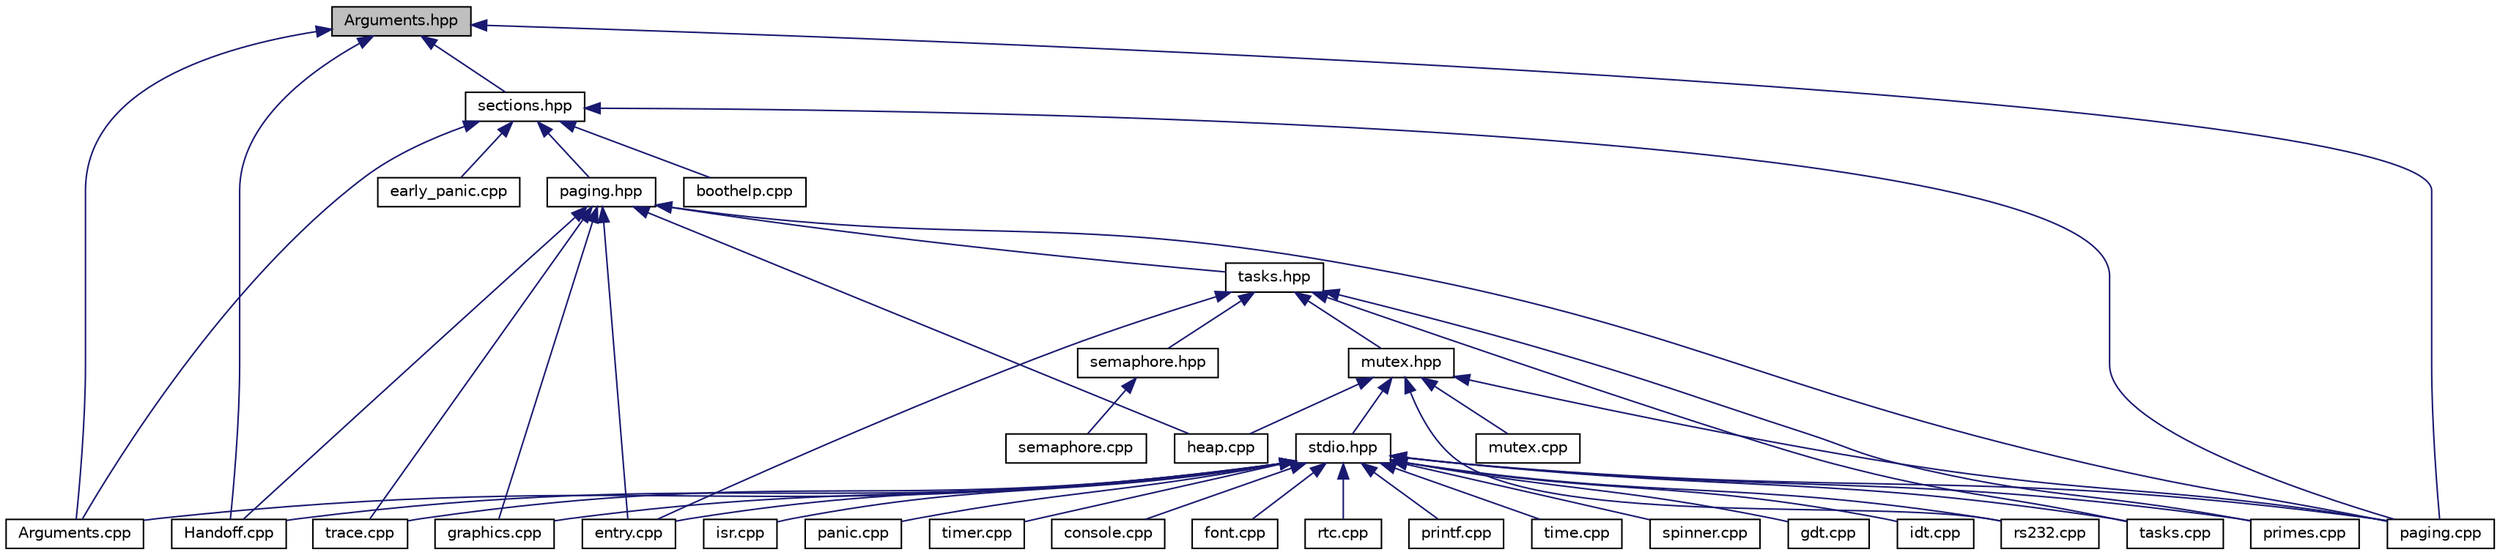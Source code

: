 digraph "Arguments.hpp"
{
 // LATEX_PDF_SIZE
  edge [fontname="Helvetica",fontsize="10",labelfontname="Helvetica",labelfontsize="10"];
  node [fontname="Helvetica",fontsize="10",shape=record];
  Node1 [label="Arguments.hpp",height=0.2,width=0.4,color="black", fillcolor="grey75", style="filled", fontcolor="black",tooltip=" "];
  Node1 -> Node2 [dir="back",color="midnightblue",fontsize="10",style="solid",fontname="Helvetica"];
  Node2 [label="Arguments.cpp",height=0.2,width=0.4,color="black", fillcolor="white", style="filled",URL="$d4/d85/_arguments_8cpp.html",tooltip=" "];
  Node1 -> Node3 [dir="back",color="midnightblue",fontsize="10",style="solid",fontname="Helvetica"];
  Node3 [label="Handoff.cpp",height=0.2,width=0.4,color="black", fillcolor="white", style="filled",URL="$d4/d88/_handoff_8cpp.html",tooltip=" "];
  Node1 -> Node4 [dir="back",color="midnightblue",fontsize="10",style="solid",fontname="Helvetica"];
  Node4 [label="paging.cpp",height=0.2,width=0.4,color="black", fillcolor="white", style="filled",URL="$d1/d5e/paging_8cpp.html",tooltip=" "];
  Node1 -> Node5 [dir="back",color="midnightblue",fontsize="10",style="solid",fontname="Helvetica"];
  Node5 [label="sections.hpp",height=0.2,width=0.4,color="black", fillcolor="white", style="filled",URL="$d0/d29/sections_8hpp.html",tooltip="Kernel ELF section definitions."];
  Node5 -> Node6 [dir="back",color="midnightblue",fontsize="10",style="solid",fontname="Helvetica"];
  Node6 [label="boothelp.cpp",height=0.2,width=0.4,color="black", fillcolor="white", style="filled",URL="$d5/d6c/boothelp_8cpp.html",tooltip=" "];
  Node5 -> Node7 [dir="back",color="midnightblue",fontsize="10",style="solid",fontname="Helvetica"];
  Node7 [label="early_panic.cpp",height=0.2,width=0.4,color="black", fillcolor="white", style="filled",URL="$d4/d52/early__panic_8cpp.html",tooltip=" "];
  Node5 -> Node2 [dir="back",color="midnightblue",fontsize="10",style="solid",fontname="Helvetica"];
  Node5 -> Node4 [dir="back",color="midnightblue",fontsize="10",style="solid",fontname="Helvetica"];
  Node5 -> Node8 [dir="back",color="midnightblue",fontsize="10",style="solid",fontname="Helvetica"];
  Node8 [label="paging.hpp",height=0.2,width=0.4,color="black", fillcolor="white", style="filled",URL="$d1/d75/paging_8hpp.html",tooltip=" "];
  Node8 -> Node3 [dir="back",color="midnightblue",fontsize="10",style="solid",fontname="Helvetica"];
  Node8 -> Node9 [dir="back",color="midnightblue",fontsize="10",style="solid",fontname="Helvetica"];
  Node9 [label="graphics.cpp",height=0.2,width=0.4,color="black", fillcolor="white", style="filled",URL="$d6/d99/graphics_8cpp.html",tooltip="Graphics management and control."];
  Node8 -> Node10 [dir="back",color="midnightblue",fontsize="10",style="solid",fontname="Helvetica"];
  Node10 [label="entry.cpp",height=0.2,width=0.4,color="black", fillcolor="white", style="filled",URL="$d2/dd2/entry_8cpp.html",tooltip="The entry point into the Xyris kernel."];
  Node8 -> Node11 [dir="back",color="midnightblue",fontsize="10",style="solid",fontname="Helvetica"];
  Node11 [label="heap.cpp",height=0.2,width=0.4,color="black", fillcolor="white", style="filled",URL="$de/d90/heap_8cpp.html",tooltip="Liballoc heap implementation."];
  Node8 -> Node4 [dir="back",color="midnightblue",fontsize="10",style="solid",fontname="Helvetica"];
  Node8 -> Node12 [dir="back",color="midnightblue",fontsize="10",style="solid",fontname="Helvetica"];
  Node12 [label="tasks.hpp",height=0.2,width=0.4,color="black", fillcolor="white", style="filled",URL="$d2/dbd/tasks_8hpp.html",tooltip=" "];
  Node12 -> Node13 [dir="back",color="midnightblue",fontsize="10",style="solid",fontname="Helvetica"];
  Node13 [label="primes.cpp",height=0.2,width=0.4,color="black", fillcolor="white", style="filled",URL="$d0/dde/primes_8cpp.html",tooltip="Prime computation tasks."];
  Node12 -> Node10 [dir="back",color="midnightblue",fontsize="10",style="solid",fontname="Helvetica"];
  Node12 -> Node14 [dir="back",color="midnightblue",fontsize="10",style="solid",fontname="Helvetica"];
  Node14 [label="mutex.hpp",height=0.2,width=0.4,color="black", fillcolor="white", style="filled",URL="$d8/da6/mutex_8hpp.html",tooltip=" "];
  Node14 -> Node15 [dir="back",color="midnightblue",fontsize="10",style="solid",fontname="Helvetica"];
  Node15 [label="rs232.cpp",height=0.2,width=0.4,color="black", fillcolor="white", style="filled",URL="$d4/dc7/rs232_8cpp.html",tooltip=" "];
  Node14 -> Node16 [dir="back",color="midnightblue",fontsize="10",style="solid",fontname="Helvetica"];
  Node16 [label="mutex.cpp",height=0.2,width=0.4,color="black", fillcolor="white", style="filled",URL="$d0/dbb/mutex_8cpp.html",tooltip=" "];
  Node14 -> Node17 [dir="back",color="midnightblue",fontsize="10",style="solid",fontname="Helvetica"];
  Node17 [label="stdio.hpp",height=0.2,width=0.4,color="black", fillcolor="white", style="filled",URL="$d2/daf/stdio_8hpp.html",tooltip=" "];
  Node17 -> Node13 [dir="back",color="midnightblue",fontsize="10",style="solid",fontname="Helvetica"];
  Node17 -> Node18 [dir="back",color="midnightblue",fontsize="10",style="solid",fontname="Helvetica"];
  Node18 [label="spinner.cpp",height=0.2,width=0.4,color="black", fillcolor="white", style="filled",URL="$df/d57/spinner_8cpp.html",tooltip="Kernel spinner task."];
  Node17 -> Node19 [dir="back",color="midnightblue",fontsize="10",style="solid",fontname="Helvetica"];
  Node19 [label="gdt.cpp",height=0.2,width=0.4,color="black", fillcolor="white", style="filled",URL="$d7/de6/gdt_8cpp.html",tooltip="The Global Descriptor Table (GDT) is specific to the IA32 architecture. It contains entries telling t..."];
  Node17 -> Node20 [dir="back",color="midnightblue",fontsize="10",style="solid",fontname="Helvetica"];
  Node20 [label="idt.cpp",height=0.2,width=0.4,color="black", fillcolor="white", style="filled",URL="$d9/d87/idt_8cpp.html",tooltip=" "];
  Node17 -> Node21 [dir="back",color="midnightblue",fontsize="10",style="solid",fontname="Helvetica"];
  Node21 [label="isr.cpp",height=0.2,width=0.4,color="black", fillcolor="white", style="filled",URL="$d3/d68/isr_8cpp.html",tooltip=" "];
  Node17 -> Node22 [dir="back",color="midnightblue",fontsize="10",style="solid",fontname="Helvetica"];
  Node22 [label="panic.cpp",height=0.2,width=0.4,color="black", fillcolor="white", style="filled",URL="$d6/d1e/panic_8cpp.html",tooltip="A set of panic functions that are called when the kernel encounters an error from which it cannot rec..."];
  Node17 -> Node23 [dir="back",color="midnightblue",fontsize="10",style="solid",fontname="Helvetica"];
  Node23 [label="timer.cpp",height=0.2,width=0.4,color="black", fillcolor="white", style="filled",URL="$dc/de5/timer_8cpp.html",tooltip="Programmable Interrupt Timer driver functions."];
  Node17 -> Node2 [dir="back",color="midnightblue",fontsize="10",style="solid",fontname="Helvetica"];
  Node17 -> Node3 [dir="back",color="midnightblue",fontsize="10",style="solid",fontname="Helvetica"];
  Node17 -> Node24 [dir="back",color="midnightblue",fontsize="10",style="solid",fontname="Helvetica"];
  Node24 [label="console.cpp",height=0.2,width=0.4,color="black", fillcolor="white", style="filled",URL="$d9/dda/console_8cpp.html",tooltip="Framebuffer console."];
  Node17 -> Node25 [dir="back",color="midnightblue",fontsize="10",style="solid",fontname="Helvetica"];
  Node25 [label="font.cpp",height=0.2,width=0.4,color="black", fillcolor="white", style="filled",URL="$dd/d53/font_8cpp.html",tooltip=" "];
  Node17 -> Node9 [dir="back",color="midnightblue",fontsize="10",style="solid",fontname="Helvetica"];
  Node17 -> Node26 [dir="back",color="midnightblue",fontsize="10",style="solid",fontname="Helvetica"];
  Node26 [label="rtc.cpp",height=0.2,width=0.4,color="black", fillcolor="white", style="filled",URL="$dd/d82/rtc_8cpp.html",tooltip=" "];
  Node17 -> Node15 [dir="back",color="midnightblue",fontsize="10",style="solid",fontname="Helvetica"];
  Node17 -> Node10 [dir="back",color="midnightblue",fontsize="10",style="solid",fontname="Helvetica"];
  Node17 -> Node27 [dir="back",color="midnightblue",fontsize="10",style="solid",fontname="Helvetica"];
  Node27 [label="printf.cpp",height=0.2,width=0.4,color="black", fillcolor="white", style="filled",URL="$d4/d64/printf_8cpp.html",tooltip="A printf implementation released under the public domain."];
  Node17 -> Node28 [dir="back",color="midnightblue",fontsize="10",style="solid",fontname="Helvetica"];
  Node28 [label="time.cpp",height=0.2,width=0.4,color="black", fillcolor="white", style="filled",URL="$de/daf/time_8cpp.html",tooltip=" "];
  Node17 -> Node4 [dir="back",color="midnightblue",fontsize="10",style="solid",fontname="Helvetica"];
  Node17 -> Node29 [dir="back",color="midnightblue",fontsize="10",style="solid",fontname="Helvetica"];
  Node29 [label="tasks.cpp",height=0.2,width=0.4,color="black", fillcolor="white", style="filled",URL="$d5/d9d/tasks_8cpp.html",tooltip=" "];
  Node17 -> Node30 [dir="back",color="midnightblue",fontsize="10",style="solid",fontname="Helvetica"];
  Node30 [label="trace.cpp",height=0.2,width=0.4,color="black", fillcolor="white", style="filled",URL="$d9/d55/trace_8cpp.html",tooltip="Kernel stack tracing."];
  Node14 -> Node11 [dir="back",color="midnightblue",fontsize="10",style="solid",fontname="Helvetica"];
  Node14 -> Node4 [dir="back",color="midnightblue",fontsize="10",style="solid",fontname="Helvetica"];
  Node12 -> Node31 [dir="back",color="midnightblue",fontsize="10",style="solid",fontname="Helvetica"];
  Node31 [label="semaphore.hpp",height=0.2,width=0.4,color="black", fillcolor="white", style="filled",URL="$d1/d5a/semaphore_8hpp.html",tooltip=" "];
  Node31 -> Node32 [dir="back",color="midnightblue",fontsize="10",style="solid",fontname="Helvetica"];
  Node32 [label="semaphore.cpp",height=0.2,width=0.4,color="black", fillcolor="white", style="filled",URL="$da/d20/semaphore_8cpp.html",tooltip=" "];
  Node12 -> Node29 [dir="back",color="midnightblue",fontsize="10",style="solid",fontname="Helvetica"];
  Node8 -> Node30 [dir="back",color="midnightblue",fontsize="10",style="solid",fontname="Helvetica"];
}
